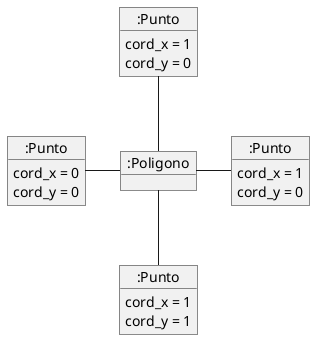 @startuml

object ":Poligono" as P
object ":Punto" as P1{
    cord_x = 0
    cord_y = 0
}
object ":Punto" as P2{
    cord_x = 1
    cord_y = 0
}
object ":Punto" as P3{
    cord_x = 1
    cord_y = 0
}
object ":Punto" as P4{
    cord_x = 1
    cord_y = 1
}

P -left- P1
P -up- P2
P -right- P3
P -down- P4

@enduml